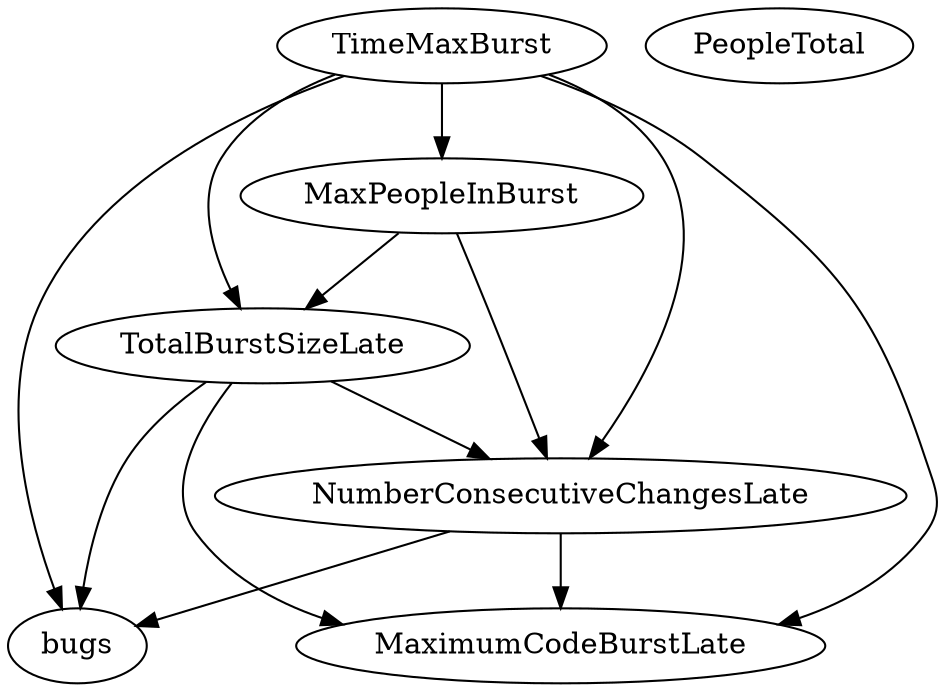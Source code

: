 digraph {
   NumberConsecutiveChangesLate;
   PeopleTotal;
   bugs;
   MaximumCodeBurstLate;
   TotalBurstSizeLate;
   MaxPeopleInBurst;
   TimeMaxBurst;
   NumberConsecutiveChangesLate -> bugs;
   NumberConsecutiveChangesLate -> MaximumCodeBurstLate;
   TotalBurstSizeLate -> NumberConsecutiveChangesLate;
   TotalBurstSizeLate -> bugs;
   TotalBurstSizeLate -> MaximumCodeBurstLate;
   MaxPeopleInBurst -> NumberConsecutiveChangesLate;
   MaxPeopleInBurst -> TotalBurstSizeLate;
   TimeMaxBurst -> NumberConsecutiveChangesLate;
   TimeMaxBurst -> bugs;
   TimeMaxBurst -> MaximumCodeBurstLate;
   TimeMaxBurst -> TotalBurstSizeLate;
   TimeMaxBurst -> MaxPeopleInBurst;
}
